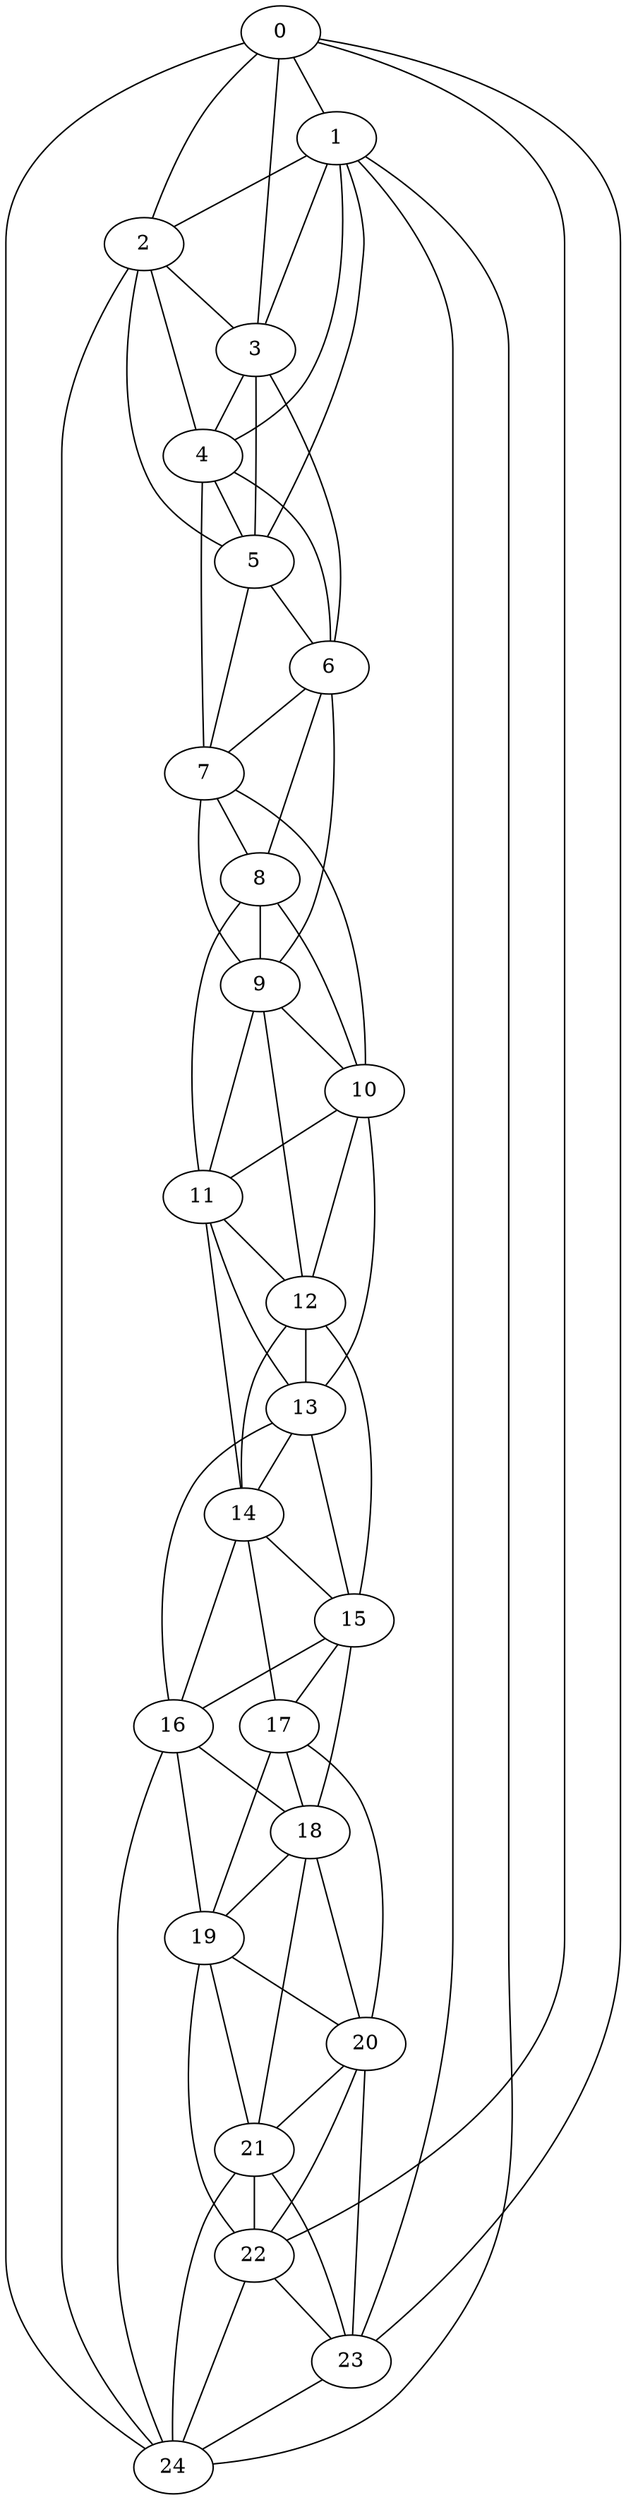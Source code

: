 strict graph "watts_strogatz_graph(25,6,0.1)" {
0;
1;
2;
3;
4;
5;
6;
7;
8;
9;
10;
11;
12;
13;
14;
15;
16;
17;
18;
19;
20;
21;
22;
23;
24;
0 -- 1  [is_available=True, prob="0.0643161757361"];
0 -- 2  [is_available=True, prob="0.697897733478"];
0 -- 3  [is_available=True, prob="0.280449630307"];
0 -- 22  [is_available=True, prob="0.522417211711"];
0 -- 23  [is_available=True, prob="0.689334838433"];
0 -- 24  [is_available=True, prob="0.828801519368"];
1 -- 2  [is_available=True, prob="0.969258009455"];
1 -- 3  [is_available=True, prob="0.379376253541"];
1 -- 4  [is_available=True, prob="0.281838660462"];
1 -- 5  [is_available=True, prob="0.41167275323"];
1 -- 23  [is_available=True, prob="0.050000236001"];
1 -- 24  [is_available=True, prob="0.718425463333"];
2 -- 3  [is_available=True, prob="1.0"];
2 -- 4  [is_available=True, prob="0.12447777028"];
2 -- 5  [is_available=True, prob="0.823395002521"];
2 -- 24  [is_available=True, prob="0.63243779717"];
3 -- 4  [is_available=True, prob="0.619784781524"];
3 -- 5  [is_available=True, prob="0.807017250596"];
3 -- 6  [is_available=True, prob="0.430637094945"];
4 -- 5  [is_available=True, prob="0.0503030864683"];
4 -- 6  [is_available=True, prob="0.994630025304"];
4 -- 7  [is_available=True, prob="0.111175727154"];
5 -- 6  [is_available=True, prob="0.620456378753"];
5 -- 7  [is_available=True, prob="0.574357063728"];
6 -- 7  [is_available=True, prob="0.951726171765"];
6 -- 8  [is_available=True, prob="1.0"];
6 -- 9  [is_available=True, prob="1.0"];
7 -- 8  [is_available=True, prob="0.261807827059"];
7 -- 9  [is_available=True, prob="0.649361629914"];
7 -- 10  [is_available=True, prob="0.66085810616"];
8 -- 9  [is_available=True, prob="0.00492593296034"];
8 -- 10  [is_available=True, prob="0.6311635164"];
8 -- 11  [is_available=True, prob="0.822024337863"];
9 -- 10  [is_available=True, prob="0.727428333443"];
9 -- 11  [is_available=True, prob="1.0"];
9 -- 12  [is_available=True, prob="0.192149077982"];
10 -- 11  [is_available=True, prob="0.302617264661"];
10 -- 12  [is_available=True, prob="0.41364146463"];
10 -- 13  [is_available=True, prob="1.0"];
11 -- 12  [is_available=True, prob="0.882584229377"];
11 -- 13  [is_available=True, prob="1.0"];
11 -- 14  [is_available=True, prob="0.859590901963"];
12 -- 13  [is_available=True, prob="1.0"];
12 -- 14  [is_available=True, prob="0.0964272887481"];
12 -- 15  [is_available=True, prob="0.577692454356"];
13 -- 14  [is_available=True, prob="0.88742769055"];
13 -- 15  [is_available=True, prob="0.535107777292"];
13 -- 16  [is_available=True, prob="1.0"];
14 -- 15  [is_available=True, prob="0.356399728978"];
14 -- 16  [is_available=True, prob="1.0"];
14 -- 17  [is_available=True, prob="0.724958786632"];
15 -- 16  [is_available=True, prob="0.386942111934"];
15 -- 17  [is_available=True, prob="0.581706393551"];
15 -- 18  [is_available=True, prob="1.0"];
16 -- 18  [is_available=True, prob="0.448811849762"];
16 -- 19  [is_available=True, prob="0.204746610672"];
16 -- 24  [is_available=True, prob="0.07589691521"];
17 -- 18  [is_available=True, prob="0.380637337348"];
17 -- 19  [is_available=True, prob="0.0904587552924"];
17 -- 20  [is_available=True, prob="0.919860900842"];
18 -- 19  [is_available=True, prob="0.998630917616"];
18 -- 20  [is_available=True, prob="0.582188703116"];
18 -- 21  [is_available=True, prob="0.368080622137"];
19 -- 20  [is_available=True, prob="0.754778357615"];
19 -- 21  [is_available=True, prob="0.0301705352508"];
19 -- 22  [is_available=True, prob="1.0"];
20 -- 21  [is_available=True, prob="0.149127728513"];
20 -- 22  [is_available=True, prob="0.696724197189"];
20 -- 23  [is_available=True, prob="0.305799256765"];
21 -- 22  [is_available=True, prob="0.111526187524"];
21 -- 23  [is_available=True, prob="0.135066744465"];
21 -- 24  [is_available=True, prob="1.0"];
22 -- 23  [is_available=True, prob="1.0"];
22 -- 24  [is_available=True, prob="1.0"];
23 -- 24  [is_available=True, prob="1.0"];
}
